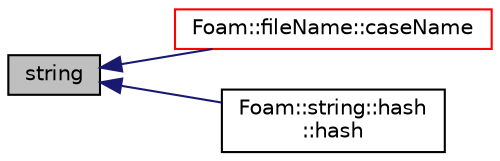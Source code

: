 digraph "string"
{
  bgcolor="transparent";
  edge [fontname="Helvetica",fontsize="10",labelfontname="Helvetica",labelfontsize="10"];
  node [fontname="Helvetica",fontsize="10",shape=record];
  rankdir="LR";
  Node1 [label="string",height=0.2,width=0.4,color="black", fillcolor="grey75", style="filled", fontcolor="black"];
  Node1 -> Node2 [dir="back",color="midnightblue",fontsize="10",style="solid",fontname="Helvetica"];
  Node2 [label="Foam::fileName::caseName",height=0.2,width=0.4,color="red",URL="$a00781.html#a37a5d719ae629766683ac8e905760959",tooltip="Return file name (part beyond last /), subsitute for FOAM_CASE. "];
  Node1 -> Node3 [dir="back",color="midnightblue",fontsize="10",style="solid",fontname="Helvetica"];
  Node3 [label="Foam::string::hash\l::hash",height=0.2,width=0.4,color="black",URL="$a00974.html#af5d527ef2a6e3f43563ad4cb15872140"];
}
